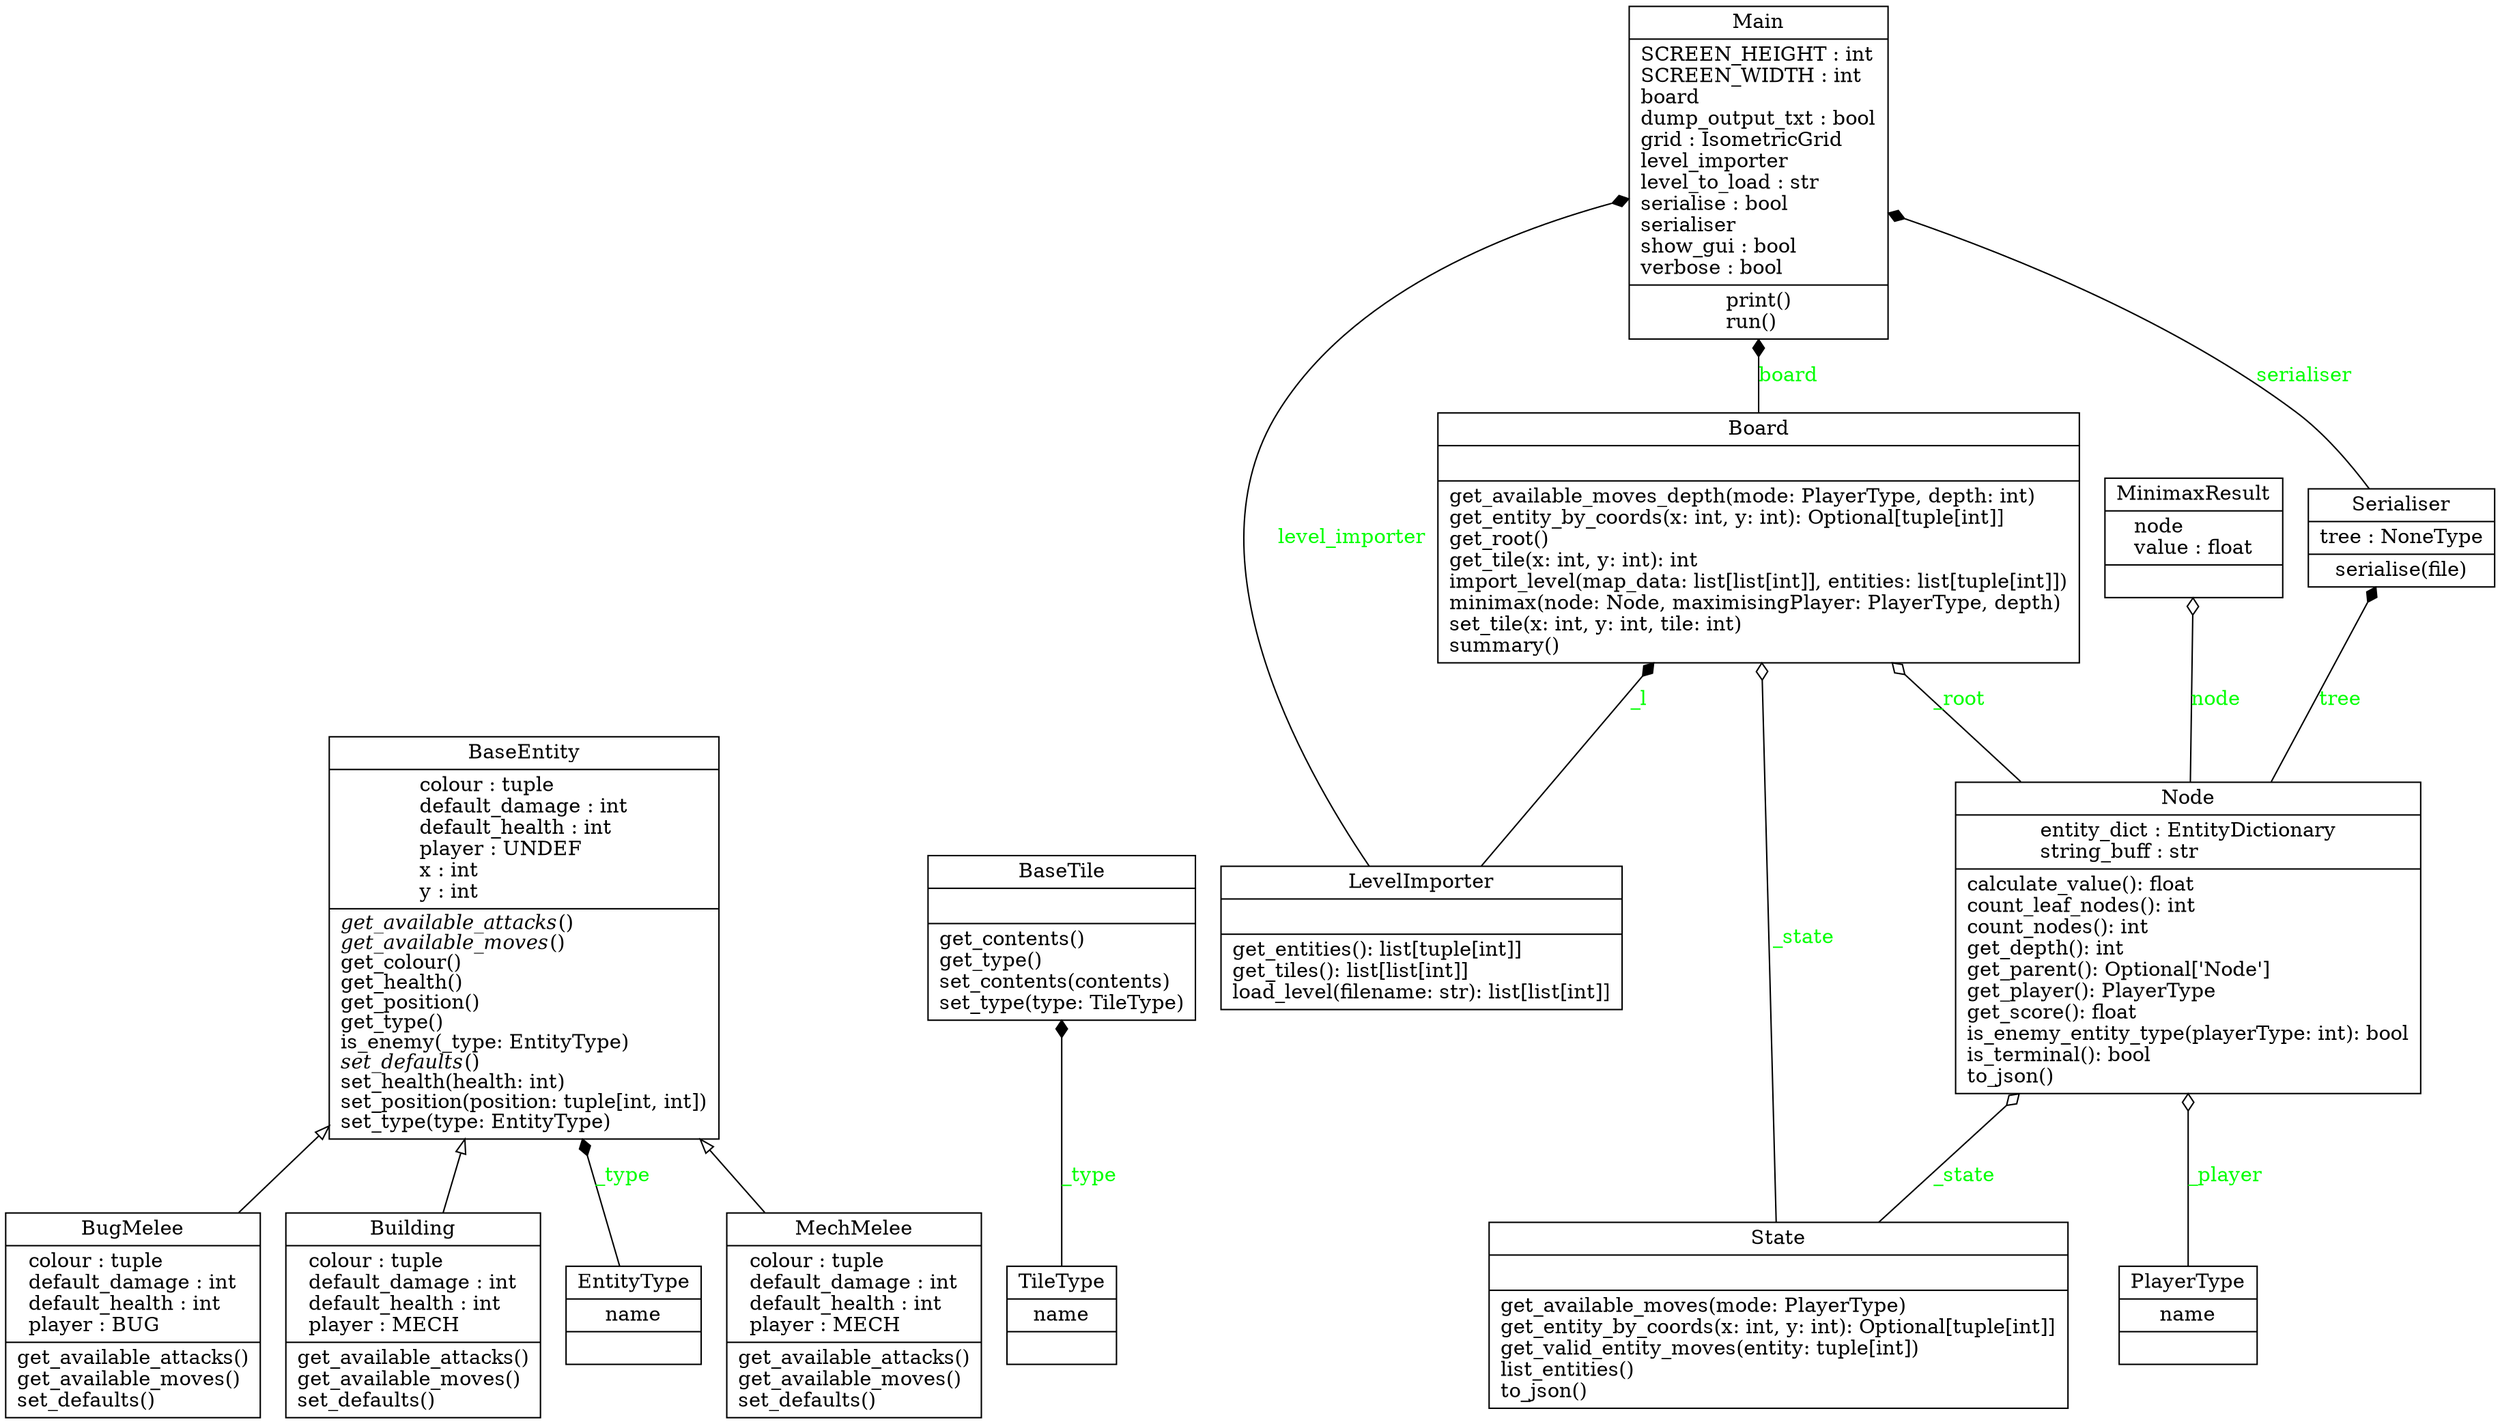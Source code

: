 digraph "classes" {
rankdir=BT
charset="utf-8"
"itb.entities.BaseEntity.BaseEntity" [color="black", fontcolor="black", label=<{BaseEntity|colour : tuple<br ALIGN="LEFT"/>default_damage : int<br ALIGN="LEFT"/>default_health : int<br ALIGN="LEFT"/>player : UNDEF<br ALIGN="LEFT"/>x : int<br ALIGN="LEFT"/>y : int<br ALIGN="LEFT"/>|<I>get_available_attacks</I>()<br ALIGN="LEFT"/><I>get_available_moves</I>()<br ALIGN="LEFT"/>get_colour()<br ALIGN="LEFT"/>get_health()<br ALIGN="LEFT"/>get_position()<br ALIGN="LEFT"/>get_type()<br ALIGN="LEFT"/>is_enemy(_type: EntityType)<br ALIGN="LEFT"/><I>set_defaults</I>()<br ALIGN="LEFT"/>set_health(health: int)<br ALIGN="LEFT"/>set_position(position: tuple[int, int])<br ALIGN="LEFT"/>set_type(type: EntityType)<br ALIGN="LEFT"/>}>, shape="record", style="solid"];
"itb.tiles.BaseTile.BaseTile" [color="black", fontcolor="black", label=<{BaseTile|<br ALIGN="LEFT"/>|get_contents()<br ALIGN="LEFT"/>get_type()<br ALIGN="LEFT"/>set_contents(contents)<br ALIGN="LEFT"/>set_type(type: TileType)<br ALIGN="LEFT"/>}>, shape="record", style="solid"];
"itb.board.Board" [color="black", fontcolor="black", label=<{Board|<br ALIGN="LEFT"/>|get_available_moves_depth(mode: PlayerType, depth: int)<br ALIGN="LEFT"/>get_entity_by_coords(x: int, y: int): Optional[tuple[int]]<br ALIGN="LEFT"/>get_root()<br ALIGN="LEFT"/>get_tile(x: int, y: int): int<br ALIGN="LEFT"/>import_level(map_data: list[list[int]], entities: list[tuple[int]])<br ALIGN="LEFT"/>minimax(node: Node, maximisingPlayer: PlayerType, depth)<br ALIGN="LEFT"/>set_tile(x: int, y: int, tile: int)<br ALIGN="LEFT"/>summary()<br ALIGN="LEFT"/>}>, shape="record", style="solid"];
"itb.entities.BugMelee.BugMelee" [color="black", fontcolor="black", label=<{BugMelee|colour : tuple<br ALIGN="LEFT"/>default_damage : int<br ALIGN="LEFT"/>default_health : int<br ALIGN="LEFT"/>player : BUG<br ALIGN="LEFT"/>|get_available_attacks()<br ALIGN="LEFT"/>get_available_moves()<br ALIGN="LEFT"/>set_defaults()<br ALIGN="LEFT"/>}>, shape="record", style="solid"];
"itb.entities.Building.Building" [color="black", fontcolor="black", label=<{Building|colour : tuple<br ALIGN="LEFT"/>default_damage : int<br ALIGN="LEFT"/>default_health : int<br ALIGN="LEFT"/>player : MECH<br ALIGN="LEFT"/>|get_available_attacks()<br ALIGN="LEFT"/>get_available_moves()<br ALIGN="LEFT"/>set_defaults()<br ALIGN="LEFT"/>}>, shape="record", style="solid"];
"itb.entities.BaseEntity.EntityType" [color="black", fontcolor="black", label=<{EntityType|name<br ALIGN="LEFT"/>|}>, shape="record", style="solid"];
"itb.level_importer.LevelImporter" [color="black", fontcolor="black", label=<{LevelImporter|<br ALIGN="LEFT"/>|get_entities(): list[tuple[int]]<br ALIGN="LEFT"/>get_tiles(): list[list[int]]<br ALIGN="LEFT"/>load_level(filename: str): list[list[int]]<br ALIGN="LEFT"/>}>, shape="record", style="solid"];
"itb.__main__.Main" [color="black", fontcolor="black", label=<{Main|SCREEN_HEIGHT : int<br ALIGN="LEFT"/>SCREEN_WIDTH : int<br ALIGN="LEFT"/>board<br ALIGN="LEFT"/>dump_output_txt : bool<br ALIGN="LEFT"/>grid : IsometricGrid<br ALIGN="LEFT"/>level_importer<br ALIGN="LEFT"/>level_to_load : str<br ALIGN="LEFT"/>serialise : bool<br ALIGN="LEFT"/>serialiser<br ALIGN="LEFT"/>show_gui : bool<br ALIGN="LEFT"/>verbose : bool<br ALIGN="LEFT"/>|print()<br ALIGN="LEFT"/>run()<br ALIGN="LEFT"/>}>, shape="record", style="solid"];
"itb.entities.MechMelee.MechMelee" [color="black", fontcolor="black", label=<{MechMelee|colour : tuple<br ALIGN="LEFT"/>default_damage : int<br ALIGN="LEFT"/>default_health : int<br ALIGN="LEFT"/>player : MECH<br ALIGN="LEFT"/>|get_available_attacks()<br ALIGN="LEFT"/>get_available_moves()<br ALIGN="LEFT"/>set_defaults()<br ALIGN="LEFT"/>}>, shape="record", style="solid"];
"itb.minimax_result.MinimaxResult" [color="black", fontcolor="black", label=<{MinimaxResult|node<br ALIGN="LEFT"/>value : float<br ALIGN="LEFT"/>|}>, shape="record", style="solid"];
"itb.node.Node" [color="black", fontcolor="black", label=<{Node|entity_dict : EntityDictionary<br ALIGN="LEFT"/>string_buff : str<br ALIGN="LEFT"/>|calculate_value(): float<br ALIGN="LEFT"/>count_leaf_nodes(): int<br ALIGN="LEFT"/>count_nodes(): int<br ALIGN="LEFT"/>get_depth(): int<br ALIGN="LEFT"/>get_parent(): Optional['Node']<br ALIGN="LEFT"/>get_player(): PlayerType<br ALIGN="LEFT"/>get_score(): float<br ALIGN="LEFT"/>is_enemy_entity_type(playerType: int): bool<br ALIGN="LEFT"/>is_terminal(): bool<br ALIGN="LEFT"/>to_json()<br ALIGN="LEFT"/>}>, shape="record", style="solid"];
"itb.entities.BaseEntity.PlayerType" [color="black", fontcolor="black", label=<{PlayerType|name<br ALIGN="LEFT"/>|}>, shape="record", style="solid"];
"itb.serialise.Serialiser" [color="black", fontcolor="black", label=<{Serialiser|tree : NoneType<br ALIGN="LEFT"/>|serialise(file)<br ALIGN="LEFT"/>}>, shape="record", style="solid"];
"itb.state.State" [color="black", fontcolor="black", label=<{State|<br ALIGN="LEFT"/>|get_available_moves(mode: PlayerType)<br ALIGN="LEFT"/>get_entity_by_coords(x: int, y: int): Optional[tuple[int]]<br ALIGN="LEFT"/>get_valid_entity_moves(entity: tuple[int])<br ALIGN="LEFT"/>list_entities()<br ALIGN="LEFT"/>to_json()<br ALIGN="LEFT"/>}>, shape="record", style="solid"];
"itb.tiles.BaseTile.TileType" [color="black", fontcolor="black", label=<{TileType|name<br ALIGN="LEFT"/>|}>, shape="record", style="solid"];
"itb.entities.BugMelee.BugMelee" -> "itb.entities.BaseEntity.BaseEntity" [arrowhead="empty", arrowtail="none"];
"itb.entities.Building.Building" -> "itb.entities.BaseEntity.BaseEntity" [arrowhead="empty", arrowtail="none"];
"itb.entities.MechMelee.MechMelee" -> "itb.entities.BaseEntity.BaseEntity" [arrowhead="empty", arrowtail="none"];
"itb.board.Board" -> "itb.__main__.Main" [arrowhead="diamond", arrowtail="none", fontcolor="green", label="board", style="solid"];
"itb.entities.BaseEntity.EntityType" -> "itb.entities.BaseEntity.BaseEntity" [arrowhead="diamond", arrowtail="none", fontcolor="green", label="_type", style="solid"];
"itb.level_importer.LevelImporter" -> "itb.__main__.Main" [arrowhead="diamond", arrowtail="none", fontcolor="green", label="level_importer", style="solid"];
"itb.level_importer.LevelImporter" -> "itb.board.Board" [arrowhead="diamond", arrowtail="none", fontcolor="green", label="_l", style="solid"];
"itb.node.Node" -> "itb.serialise.Serialiser" [arrowhead="diamond", arrowtail="none", fontcolor="green", label="tree", style="solid"];
"itb.serialise.Serialiser" -> "itb.__main__.Main" [arrowhead="diamond", arrowtail="none", fontcolor="green", label="serialiser", style="solid"];
"itb.tiles.BaseTile.TileType" -> "itb.tiles.BaseTile.BaseTile" [arrowhead="diamond", arrowtail="none", fontcolor="green", label="_type", style="solid"];
"itb.entities.BaseEntity.PlayerType" -> "itb.node.Node" [arrowhead="odiamond", arrowtail="none", fontcolor="green", label="_player", style="solid"];
"itb.node.Node" -> "itb.board.Board" [arrowhead="odiamond", arrowtail="none", fontcolor="green", label="_root", style="solid"];
"itb.node.Node" -> "itb.minimax_result.MinimaxResult" [arrowhead="odiamond", arrowtail="none", fontcolor="green", label="node", style="solid"];
"itb.state.State" -> "itb.board.Board" [arrowhead="odiamond", arrowtail="none", fontcolor="green", label="_state", style="solid"];
"itb.state.State" -> "itb.node.Node" [arrowhead="odiamond", arrowtail="none", fontcolor="green", label="_state", style="solid"];
}
